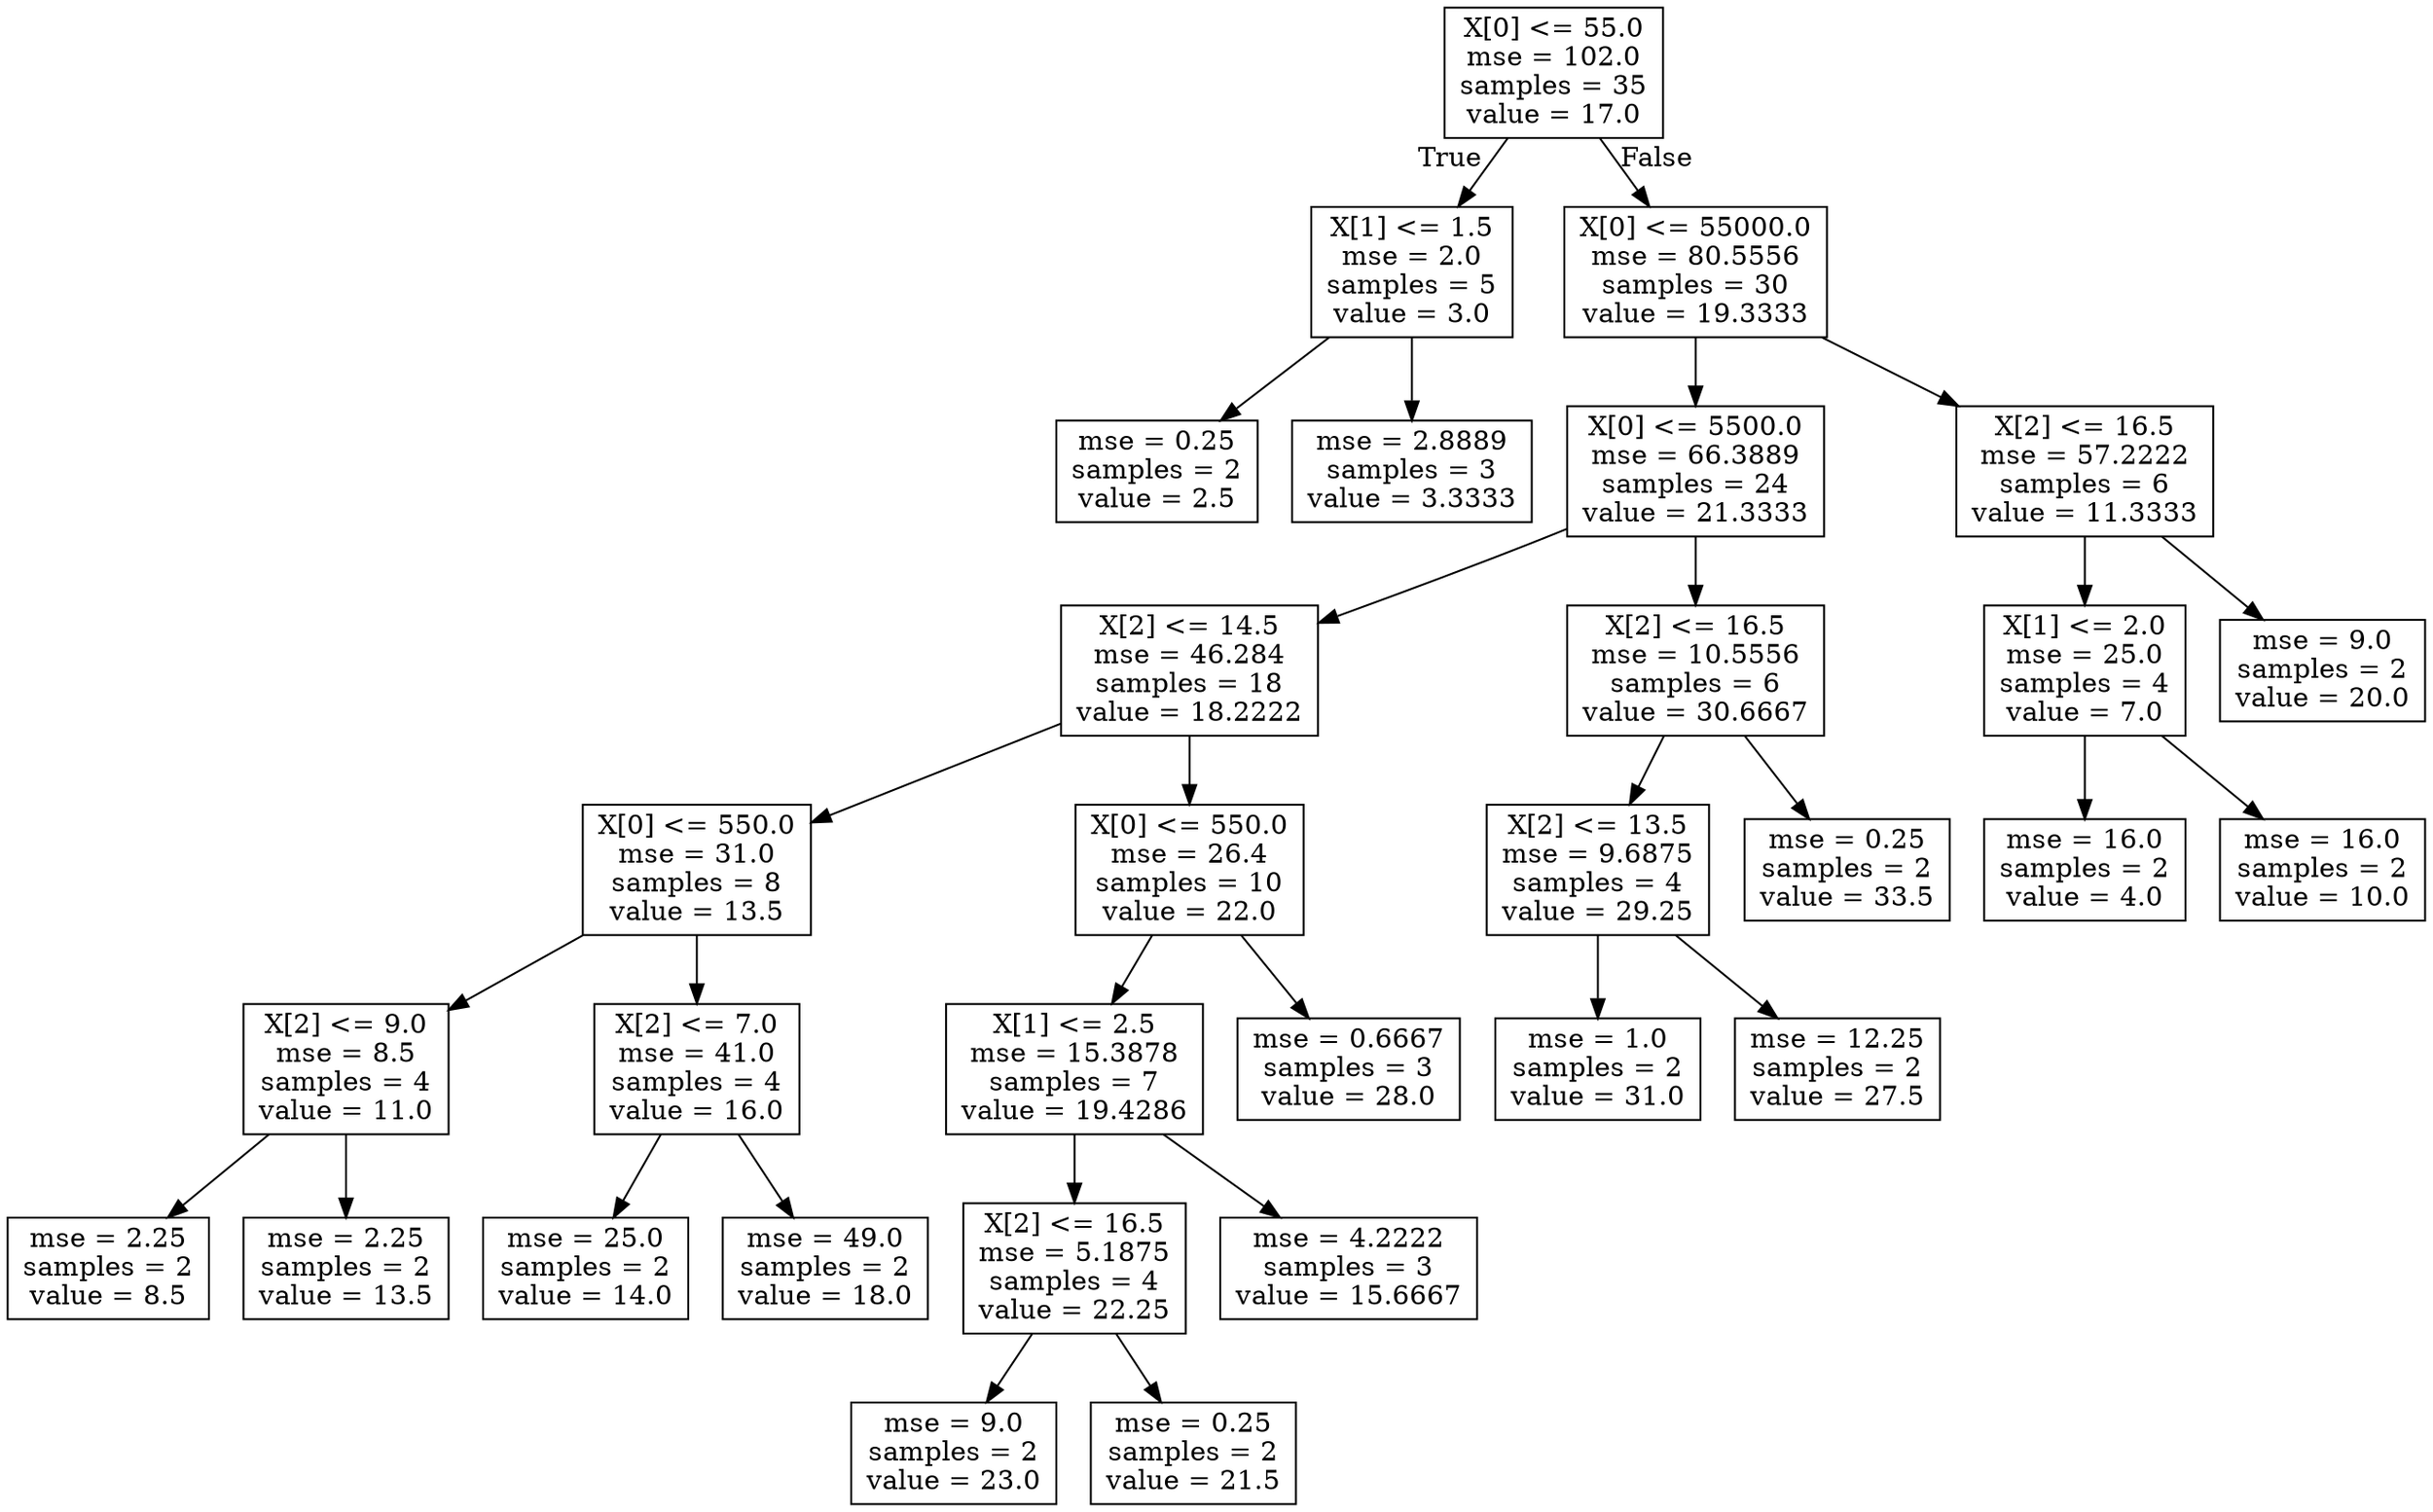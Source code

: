 digraph Tree {
node [shape=box] ;
0 [label="X[0] <= 55.0\nmse = 102.0\nsamples = 35\nvalue = 17.0"] ;
1 [label="X[1] <= 1.5\nmse = 2.0\nsamples = 5\nvalue = 3.0"] ;
0 -> 1 [labeldistance=2.5, labelangle=45, headlabel="True"] ;
2 [label="mse = 0.25\nsamples = 2\nvalue = 2.5"] ;
1 -> 2 ;
3 [label="mse = 2.8889\nsamples = 3\nvalue = 3.3333"] ;
1 -> 3 ;
4 [label="X[0] <= 55000.0\nmse = 80.5556\nsamples = 30\nvalue = 19.3333"] ;
0 -> 4 [labeldistance=2.5, labelangle=-45, headlabel="False"] ;
5 [label="X[0] <= 5500.0\nmse = 66.3889\nsamples = 24\nvalue = 21.3333"] ;
4 -> 5 ;
6 [label="X[2] <= 14.5\nmse = 46.284\nsamples = 18\nvalue = 18.2222"] ;
5 -> 6 ;
7 [label="X[0] <= 550.0\nmse = 31.0\nsamples = 8\nvalue = 13.5"] ;
6 -> 7 ;
8 [label="X[2] <= 9.0\nmse = 8.5\nsamples = 4\nvalue = 11.0"] ;
7 -> 8 ;
9 [label="mse = 2.25\nsamples = 2\nvalue = 8.5"] ;
8 -> 9 ;
10 [label="mse = 2.25\nsamples = 2\nvalue = 13.5"] ;
8 -> 10 ;
11 [label="X[2] <= 7.0\nmse = 41.0\nsamples = 4\nvalue = 16.0"] ;
7 -> 11 ;
12 [label="mse = 25.0\nsamples = 2\nvalue = 14.0"] ;
11 -> 12 ;
13 [label="mse = 49.0\nsamples = 2\nvalue = 18.0"] ;
11 -> 13 ;
14 [label="X[0] <= 550.0\nmse = 26.4\nsamples = 10\nvalue = 22.0"] ;
6 -> 14 ;
15 [label="X[1] <= 2.5\nmse = 15.3878\nsamples = 7\nvalue = 19.4286"] ;
14 -> 15 ;
16 [label="X[2] <= 16.5\nmse = 5.1875\nsamples = 4\nvalue = 22.25"] ;
15 -> 16 ;
17 [label="mse = 9.0\nsamples = 2\nvalue = 23.0"] ;
16 -> 17 ;
18 [label="mse = 0.25\nsamples = 2\nvalue = 21.5"] ;
16 -> 18 ;
19 [label="mse = 4.2222\nsamples = 3\nvalue = 15.6667"] ;
15 -> 19 ;
20 [label="mse = 0.6667\nsamples = 3\nvalue = 28.0"] ;
14 -> 20 ;
21 [label="X[2] <= 16.5\nmse = 10.5556\nsamples = 6\nvalue = 30.6667"] ;
5 -> 21 ;
22 [label="X[2] <= 13.5\nmse = 9.6875\nsamples = 4\nvalue = 29.25"] ;
21 -> 22 ;
23 [label="mse = 1.0\nsamples = 2\nvalue = 31.0"] ;
22 -> 23 ;
24 [label="mse = 12.25\nsamples = 2\nvalue = 27.5"] ;
22 -> 24 ;
25 [label="mse = 0.25\nsamples = 2\nvalue = 33.5"] ;
21 -> 25 ;
26 [label="X[2] <= 16.5\nmse = 57.2222\nsamples = 6\nvalue = 11.3333"] ;
4 -> 26 ;
27 [label="X[1] <= 2.0\nmse = 25.0\nsamples = 4\nvalue = 7.0"] ;
26 -> 27 ;
28 [label="mse = 16.0\nsamples = 2\nvalue = 4.0"] ;
27 -> 28 ;
29 [label="mse = 16.0\nsamples = 2\nvalue = 10.0"] ;
27 -> 29 ;
30 [label="mse = 9.0\nsamples = 2\nvalue = 20.0"] ;
26 -> 30 ;
}